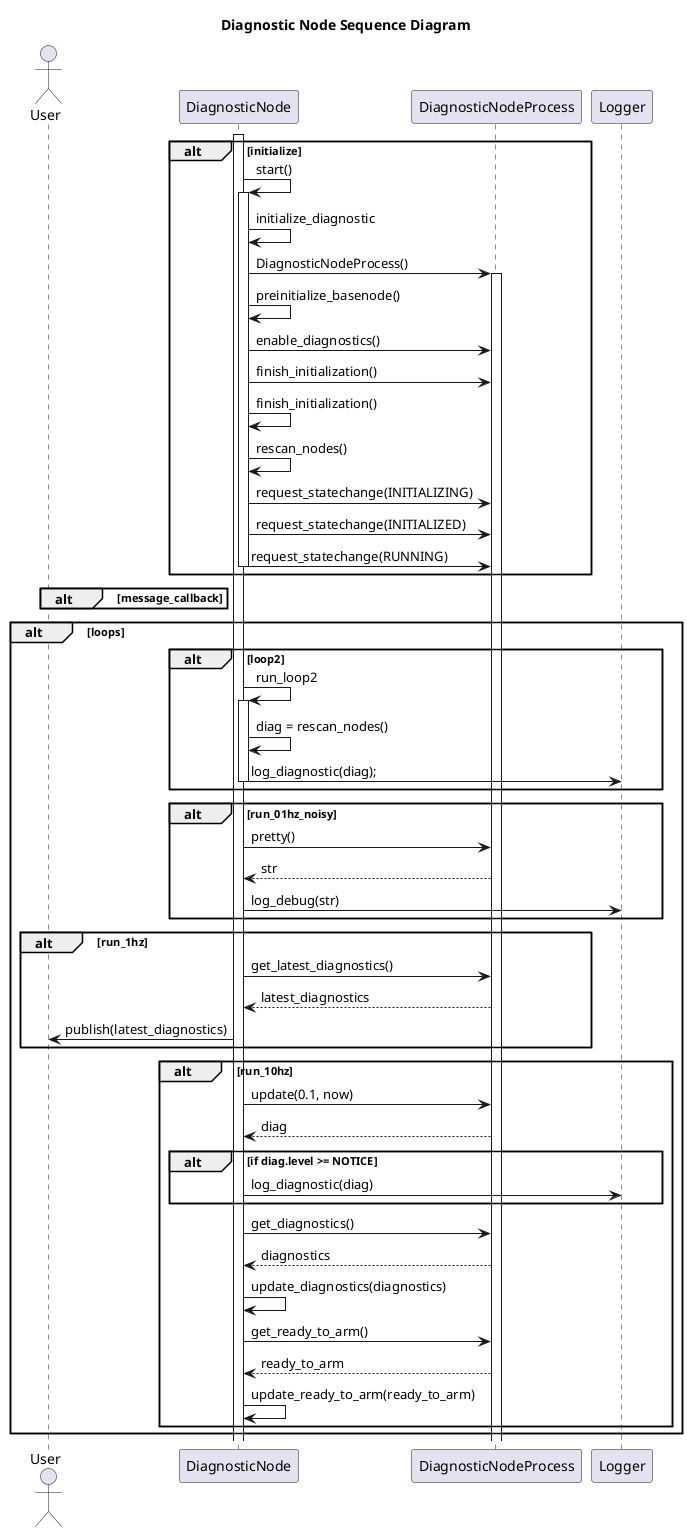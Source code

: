 @startuml
title Diagnostic Node Sequence Diagram
actor User as user
participant DiagnosticNode as node
participant DiagnosticNodeProcess as process
participant Logger as logger

alt initialize
    activate node
    node -> node++: start()
    node -> node: initialize_diagnostic
    node -> process++: DiagnosticNodeProcess()
    node -> node: preinitialize_basenode()
    node -> process: enable_diagnostics()
    node -> process: finish_initialization()
    node -> node: finish_initialization()
    node -> node: rescan_nodes()
    node -> process: request_statechange(INITIALIZING)
    node -> process: request_statechange(INITIALIZED)
    node -> process: request_statechange(RUNNING)
    node--
end

alt message_callback
end

alt loops
    alt loop2
        node -> node++: run_loop2
        node -> node: diag = rescan_nodes()
        node -> logger: log_diagnostic(diag);
        node--
    end
    alt run_01hz_noisy
        node -> process: pretty()
        process --> node: str
        node -> logger: log_debug(str)
    end
    alt run_1hz
        node -> process: get_latest_diagnostics()
        process --> node: latest_diagnostics
        node -> user: publish(latest_diagnostics)
    end
    alt run_10hz
        node -> process: update(0.1, now)
        process --> node: diag
        alt if diag.level >= NOTICE
            node -> logger: log_diagnostic(diag)
        end
        node -> process: get_diagnostics()
        process --> node: diagnostics
        node -> node: update_diagnostics(diagnostics)
        node -> process: get_ready_to_arm()
        process --> node: ready_to_arm
        node -> node: update_ready_to_arm(ready_to_arm)

    end
end
@enduml